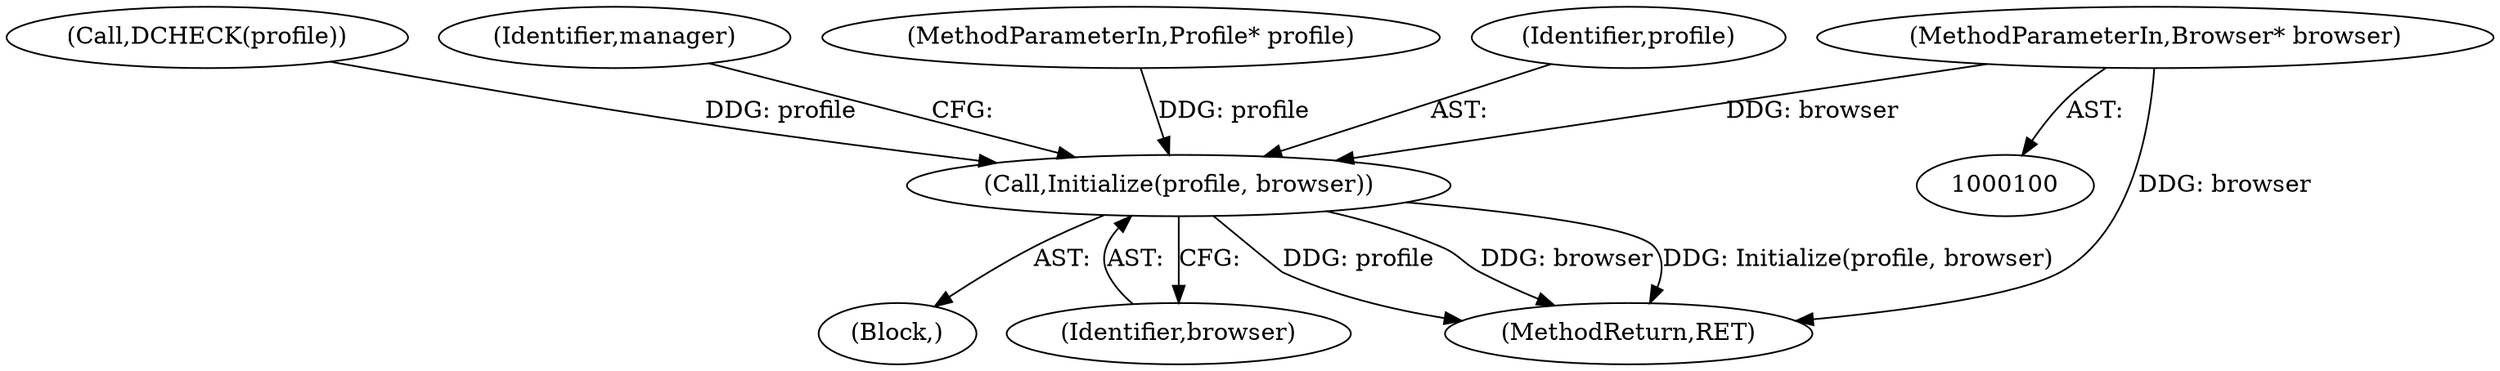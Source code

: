 digraph "0_Chrome_afbc71b7a78ac99810a6b22b2b0a2e85dde18794_1@pointer" {
"1000102" [label="(MethodParameterIn,Browser* browser)"];
"1000115" [label="(Call,Initialize(profile, browser))"];
"1000115" [label="(Call,Initialize(profile, browser))"];
"1000117" [label="(Identifier,browser)"];
"1000111" [label="(Call,DCHECK(profile))"];
"1000110" [label="(Block,)"];
"1000120" [label="(Identifier,manager)"];
"1000102" [label="(MethodParameterIn,Browser* browser)"];
"1000101" [label="(MethodParameterIn,Profile* profile)"];
"1000135" [label="(MethodReturn,RET)"];
"1000116" [label="(Identifier,profile)"];
"1000102" -> "1000100"  [label="AST: "];
"1000102" -> "1000135"  [label="DDG: browser"];
"1000102" -> "1000115"  [label="DDG: browser"];
"1000115" -> "1000110"  [label="AST: "];
"1000115" -> "1000117"  [label="CFG: "];
"1000116" -> "1000115"  [label="AST: "];
"1000117" -> "1000115"  [label="AST: "];
"1000120" -> "1000115"  [label="CFG: "];
"1000115" -> "1000135"  [label="DDG: browser"];
"1000115" -> "1000135"  [label="DDG: Initialize(profile, browser)"];
"1000115" -> "1000135"  [label="DDG: profile"];
"1000111" -> "1000115"  [label="DDG: profile"];
"1000101" -> "1000115"  [label="DDG: profile"];
}
